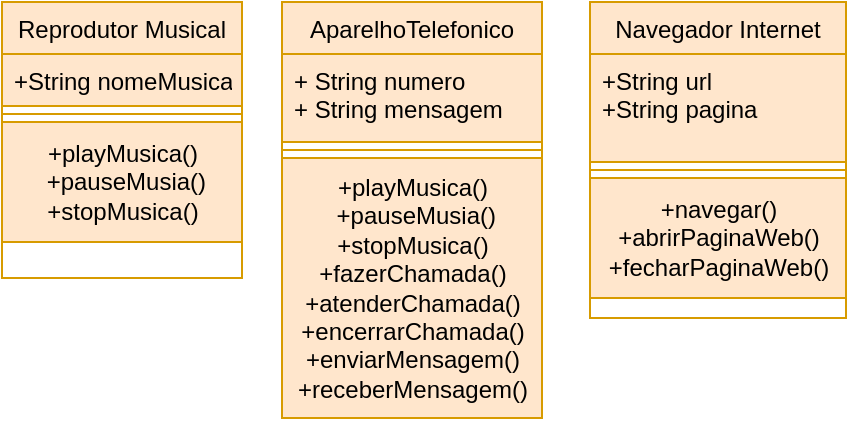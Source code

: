 <mxfile version="21.6.5" type="device">
  <diagram id="C5RBs43oDa-KdzZeNtuy" name="Page-1">
    <mxGraphModel dx="864" dy="516" grid="1" gridSize="10" guides="1" tooltips="1" connect="1" arrows="1" fold="1" page="1" pageScale="1" pageWidth="1169" pageHeight="827" math="0" shadow="0">
      <root>
        <mxCell id="WIyWlLk6GJQsqaUBKTNV-0" />
        <mxCell id="WIyWlLk6GJQsqaUBKTNV-1" parent="WIyWlLk6GJQsqaUBKTNV-0" />
        <mxCell id="zkfFHV4jXpPFQw0GAbJ--6" value="Reprodutor Musical" style="swimlane;fontStyle=0;align=center;verticalAlign=top;childLayout=stackLayout;horizontal=1;startSize=26;horizontalStack=0;resizeParent=1;resizeLast=0;collapsible=1;marginBottom=0;rounded=0;shadow=0;strokeWidth=1;fillColor=#ffe6cc;strokeColor=#d79b00;" parent="WIyWlLk6GJQsqaUBKTNV-1" vertex="1">
          <mxGeometry x="120" y="360" width="120" height="138" as="geometry">
            <mxRectangle x="130" y="380" width="160" height="26" as="alternateBounds" />
          </mxGeometry>
        </mxCell>
        <mxCell id="zkfFHV4jXpPFQw0GAbJ--7" value="+String nomeMusica" style="text;align=left;verticalAlign=top;spacingLeft=4;spacingRight=4;overflow=hidden;rotatable=0;points=[[0,0.5],[1,0.5]];portConstraint=eastwest;fillColor=#ffe6cc;strokeColor=#d79b00;" parent="zkfFHV4jXpPFQw0GAbJ--6" vertex="1">
          <mxGeometry y="26" width="120" height="26" as="geometry" />
        </mxCell>
        <mxCell id="zkfFHV4jXpPFQw0GAbJ--9" value="" style="line;html=1;strokeWidth=1;align=left;verticalAlign=middle;spacingTop=-1;spacingLeft=3;spacingRight=3;rotatable=0;labelPosition=right;points=[];portConstraint=eastwest;fillColor=#ffe6cc;strokeColor=#d79b00;" parent="zkfFHV4jXpPFQw0GAbJ--6" vertex="1">
          <mxGeometry y="52" width="120" height="8" as="geometry" />
        </mxCell>
        <mxCell id="P-_FxSB7AYV_egT9HVD5-0" value="+playMusica()&lt;br&gt;&amp;nbsp;+pauseMusia()&lt;br&gt;+stopMusica()" style="text;html=1;align=center;verticalAlign=middle;resizable=0;points=[];autosize=1;strokeColor=#d79b00;fillColor=#ffe6cc;" vertex="1" parent="zkfFHV4jXpPFQw0GAbJ--6">
          <mxGeometry y="60" width="120" height="60" as="geometry" />
        </mxCell>
        <mxCell id="P-_FxSB7AYV_egT9HVD5-2" value="AparelhoTelefonico" style="swimlane;fontStyle=0;align=center;verticalAlign=top;childLayout=stackLayout;horizontal=1;startSize=26;horizontalStack=0;resizeParent=1;resizeLast=0;collapsible=1;marginBottom=0;rounded=0;shadow=0;strokeWidth=1;fillColor=#ffe6cc;strokeColor=#d79b00;" vertex="1" parent="WIyWlLk6GJQsqaUBKTNV-1">
          <mxGeometry x="260" y="360" width="130" height="208" as="geometry">
            <mxRectangle x="130" y="380" width="160" height="26" as="alternateBounds" />
          </mxGeometry>
        </mxCell>
        <mxCell id="P-_FxSB7AYV_egT9HVD5-3" value="+ String numero&#xa;+ String mensagem" style="text;align=left;verticalAlign=top;spacingLeft=4;spacingRight=4;overflow=hidden;rotatable=0;points=[[0,0.5],[1,0.5]];portConstraint=eastwest;fillColor=#ffe6cc;strokeColor=#d79b00;" vertex="1" parent="P-_FxSB7AYV_egT9HVD5-2">
          <mxGeometry y="26" width="130" height="44" as="geometry" />
        </mxCell>
        <mxCell id="P-_FxSB7AYV_egT9HVD5-4" value="" style="line;html=1;strokeWidth=1;align=left;verticalAlign=middle;spacingTop=-1;spacingLeft=3;spacingRight=3;rotatable=0;labelPosition=right;points=[];portConstraint=eastwest;fillColor=#ffe6cc;strokeColor=#d79b00;" vertex="1" parent="P-_FxSB7AYV_egT9HVD5-2">
          <mxGeometry y="70" width="130" height="8" as="geometry" />
        </mxCell>
        <mxCell id="P-_FxSB7AYV_egT9HVD5-5" value="+playMusica()&lt;br&gt;&amp;nbsp;+pauseMusia()&lt;br&gt;+stopMusica()&lt;br&gt;+fazerChamada()&lt;br&gt;+atenderChamada()&lt;br&gt;+encerrarChamada()&lt;br&gt;+enviarMensagem()&lt;br&gt;+receberMensagem()" style="text;html=1;align=center;verticalAlign=middle;resizable=0;points=[];autosize=1;strokeColor=#d79b00;fillColor=#ffe6cc;" vertex="1" parent="P-_FxSB7AYV_egT9HVD5-2">
          <mxGeometry y="78" width="130" height="130" as="geometry" />
        </mxCell>
        <mxCell id="P-_FxSB7AYV_egT9HVD5-6" value="Navegador Internet" style="swimlane;fontStyle=0;align=center;verticalAlign=top;childLayout=stackLayout;horizontal=1;startSize=26;horizontalStack=0;resizeParent=1;resizeLast=0;collapsible=1;marginBottom=0;rounded=0;shadow=0;strokeWidth=1;fillColor=#ffe6cc;strokeColor=#d79b00;" vertex="1" parent="WIyWlLk6GJQsqaUBKTNV-1">
          <mxGeometry x="414" y="360" width="128" height="158" as="geometry">
            <mxRectangle x="130" y="380" width="160" height="26" as="alternateBounds" />
          </mxGeometry>
        </mxCell>
        <mxCell id="P-_FxSB7AYV_egT9HVD5-7" value="+String url&#xa;+String pagina" style="text;align=left;verticalAlign=top;spacingLeft=4;spacingRight=4;overflow=hidden;rotatable=0;points=[[0,0.5],[1,0.5]];portConstraint=eastwest;fillColor=#ffe6cc;strokeColor=#d79b00;" vertex="1" parent="P-_FxSB7AYV_egT9HVD5-6">
          <mxGeometry y="26" width="128" height="54" as="geometry" />
        </mxCell>
        <mxCell id="P-_FxSB7AYV_egT9HVD5-8" value="" style="line;html=1;strokeWidth=1;align=left;verticalAlign=middle;spacingTop=-1;spacingLeft=3;spacingRight=3;rotatable=0;labelPosition=right;points=[];portConstraint=eastwest;fillColor=#ffe6cc;strokeColor=#d79b00;" vertex="1" parent="P-_FxSB7AYV_egT9HVD5-6">
          <mxGeometry y="80" width="128" height="8" as="geometry" />
        </mxCell>
        <mxCell id="P-_FxSB7AYV_egT9HVD5-9" value="+navegar()&lt;br&gt;+abrirPaginaWeb()&lt;br&gt;+fecharPaginaWeb()" style="text;html=1;align=center;verticalAlign=middle;resizable=0;points=[];autosize=1;strokeColor=#d79b00;fillColor=#ffe6cc;" vertex="1" parent="P-_FxSB7AYV_egT9HVD5-6">
          <mxGeometry y="88" width="128" height="60" as="geometry" />
        </mxCell>
      </root>
    </mxGraphModel>
  </diagram>
</mxfile>
